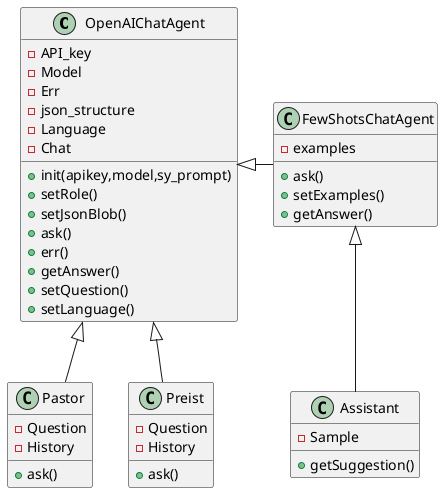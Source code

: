 @startuml

class OpenAIChatAgent {
  - API_key
  - Model 
  - Err
  - json_structure
  - Language
  - Chat 
  + init(apikey,model,sy_prompt)
  + setRole()
  + setJsonBlob()
  + ask()
  + err()
  + getAnswer()
  + setQuestion()
  + setLanguage()
}

class FewShotsChatAgent {
  - examples
  + ask()
  + setExamples()
  + getAnswer()
}

class Pastor {
  - Question
  - History
  + ask()
}

class Preist {
  - Question
  - History
  + ask()
}

class Assistant {
  - Sample 
  + getSuggestion()
}

OpenAIChatAgent <|-- Pastor
OpenAIChatAgent <|-- Preist
OpenAIChatAgent <|- FewShotsChatAgent
FewShotsChatAgent <|-- Assistant

@enduml